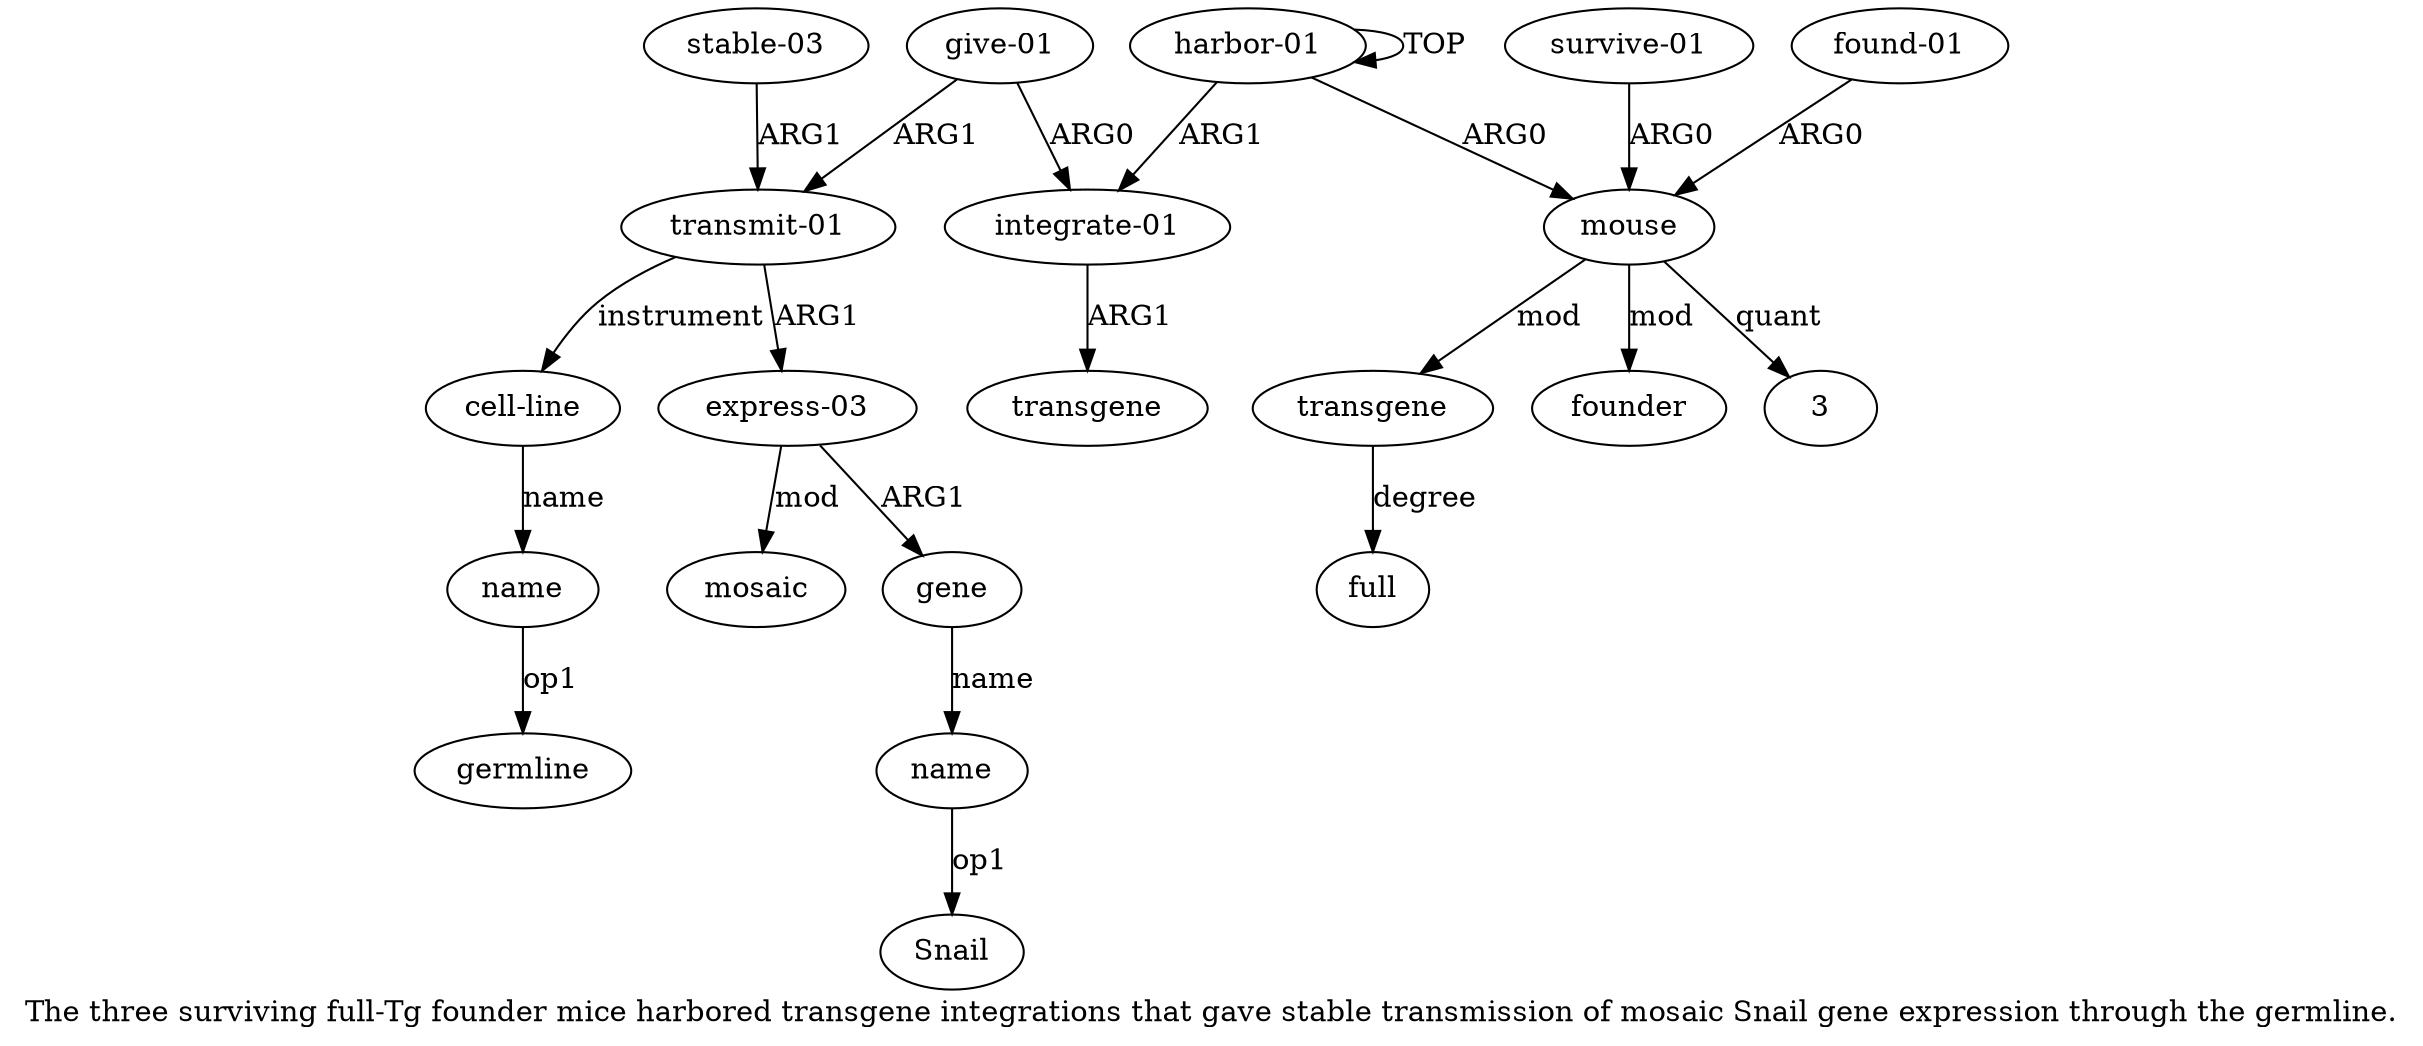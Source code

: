 digraph  {
	graph [label="The three surviving full-Tg founder mice harbored transgene integrations that gave stable transmission of mosaic Snail gene expression \
through the germline."];
	node [label="\N"];
	a15	 [color=black,
		gold_ind=15,
		gold_label="cell-line",
		label="cell-line",
		test_ind=15,
		test_label="cell-line"];
	a16	 [color=black,
		gold_ind=16,
		gold_label=name,
		label=name,
		test_ind=16,
		test_label=name];
	a15 -> a16 [key=0,
	color=black,
	gold_label=name,
	label=name,
	test_label=name];
a14 [color=black,
	gold_ind=14,
	gold_label=mosaic,
	label=mosaic,
	test_ind=14,
	test_label=mosaic];
a17 [color=black,
	gold_ind=17,
	gold_label="stable-03",
	label="stable-03",
	test_ind=17,
	test_label="stable-03"];
a10 [color=black,
	gold_ind=10,
	gold_label="transmit-01",
	label="transmit-01",
	test_ind=10,
	test_label="transmit-01"];
a17 -> a10 [key=0,
color=black,
gold_label=ARG1,
label=ARG1,
test_label=ARG1];
"a16 germline" [color=black,
gold_ind=-1,
gold_label=germline,
label=germline,
test_ind=-1,
test_label=germline];
a16 -> "a16 germline" [key=0,
color=black,
gold_label=op1,
label=op1,
test_label=op1];
a11 [color=black,
gold_ind=11,
gold_label="express-03",
label="express-03",
test_ind=11,
test_label="express-03"];
a11 -> a14 [key=0,
color=black,
gold_label=mod,
label=mod,
test_label=mod];
a12 [color=black,
gold_ind=12,
gold_label=gene,
label=gene,
test_ind=12,
test_label=gene];
a11 -> a12 [key=0,
color=black,
gold_label=ARG1,
label=ARG1,
test_label=ARG1];
a10 -> a15 [key=0,
color=black,
gold_label=instrument,
label=instrument,
test_label=instrument];
a10 -> a11 [key=0,
color=black,
gold_label=ARG1,
label=ARG1,
test_label=ARG1];
a13 [color=black,
gold_ind=13,
gold_label=name,
label=name,
test_ind=13,
test_label=name];
"a13 Snail" [color=black,
gold_ind=-1,
gold_label=Snail,
label=Snail,
test_ind=-1,
test_label=Snail];
a13 -> "a13 Snail" [key=0,
color=black,
gold_label=op1,
label=op1,
test_label=op1];
a12 -> a13 [key=0,
color=black,
gold_label=name,
label=name,
test_label=name];
a1 [color=black,
gold_ind=1,
gold_label=mouse,
label=mouse,
test_ind=1,
test_label=mouse];
a5 [color=black,
gold_ind=5,
gold_label=transgene,
label=transgene,
test_ind=5,
test_label=transgene];
a1 -> a5 [key=0,
color=black,
gold_label=mod,
label=mod,
test_label=mod];
a4 [color=black,
gold_ind=4,
gold_label=founder,
label=founder,
test_ind=4,
test_label=founder];
a1 -> a4 [key=0,
color=black,
gold_label=mod,
label=mod,
test_label=mod];
"a1 3" [color=black,
gold_ind=-1,
gold_label=3,
label=3,
test_ind=-1,
test_label=3];
a1 -> "a1 3" [key=0,
color=black,
gold_label=quant,
label=quant,
test_label=quant];
a0 [color=black,
gold_ind=0,
gold_label="harbor-01",
label="harbor-01",
test_ind=0,
test_label="harbor-01"];
a0 -> a1 [key=0,
color=black,
gold_label=ARG0,
label=ARG0,
test_label=ARG0];
a0 -> a0 [key=0,
color=black,
gold_label=TOP,
label=TOP,
test_label=TOP];
a7 [color=black,
gold_ind=7,
gold_label="integrate-01",
label="integrate-01",
test_ind=7,
test_label="integrate-01"];
a0 -> a7 [key=0,
color=black,
gold_label=ARG1,
label=ARG1,
test_label=ARG1];
a3 [color=black,
gold_ind=3,
gold_label="survive-01",
label="survive-01",
test_ind=3,
test_label="survive-01"];
a3 -> a1 [key=0,
color=black,
gold_label=ARG0,
label=ARG0,
test_label=ARG0];
a2 [color=black,
gold_ind=2,
gold_label="found-01",
label="found-01",
test_ind=2,
test_label="found-01"];
a2 -> a1 [key=0,
color=black,
gold_label=ARG0,
label=ARG0,
test_label=ARG0];
a6 [color=black,
gold_ind=6,
gold_label=full,
label=full,
test_ind=6,
test_label=full];
a5 -> a6 [key=0,
color=black,
gold_label=degree,
label=degree,
test_label=degree];
a8 [color=black,
gold_ind=8,
gold_label=transgene,
label=transgene,
test_ind=8,
test_label=transgene];
a7 -> a8 [key=0,
color=black,
gold_label=ARG1,
label=ARG1,
test_label=ARG1];
a9 [color=black,
gold_ind=9,
gold_label="give-01",
label="give-01",
test_ind=9,
test_label="give-01"];
a9 -> a10 [key=0,
color=black,
gold_label=ARG1,
label=ARG1,
test_label=ARG1];
a9 -> a7 [key=0,
color=black,
gold_label=ARG0,
label=ARG0,
test_label=ARG0];
}
